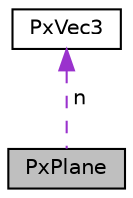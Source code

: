 digraph "PxPlane"
{
  edge [fontname="Helvetica",fontsize="10",labelfontname="Helvetica",labelfontsize="10"];
  node [fontname="Helvetica",fontsize="10",shape=record];
  Node1 [label="PxPlane",height=0.2,width=0.4,color="black", fillcolor="grey75", style="filled", fontcolor="black"];
  Node2 -> Node1 [dir="back",color="darkorchid3",fontsize="10",style="dashed",label=" n" ,fontname="Helvetica"];
  Node2 [label="PxVec3",height=0.2,width=0.4,color="black", fillcolor="white", style="filled",URL="$classPxVec3.html",tooltip="3 Element vector class. "];
}
